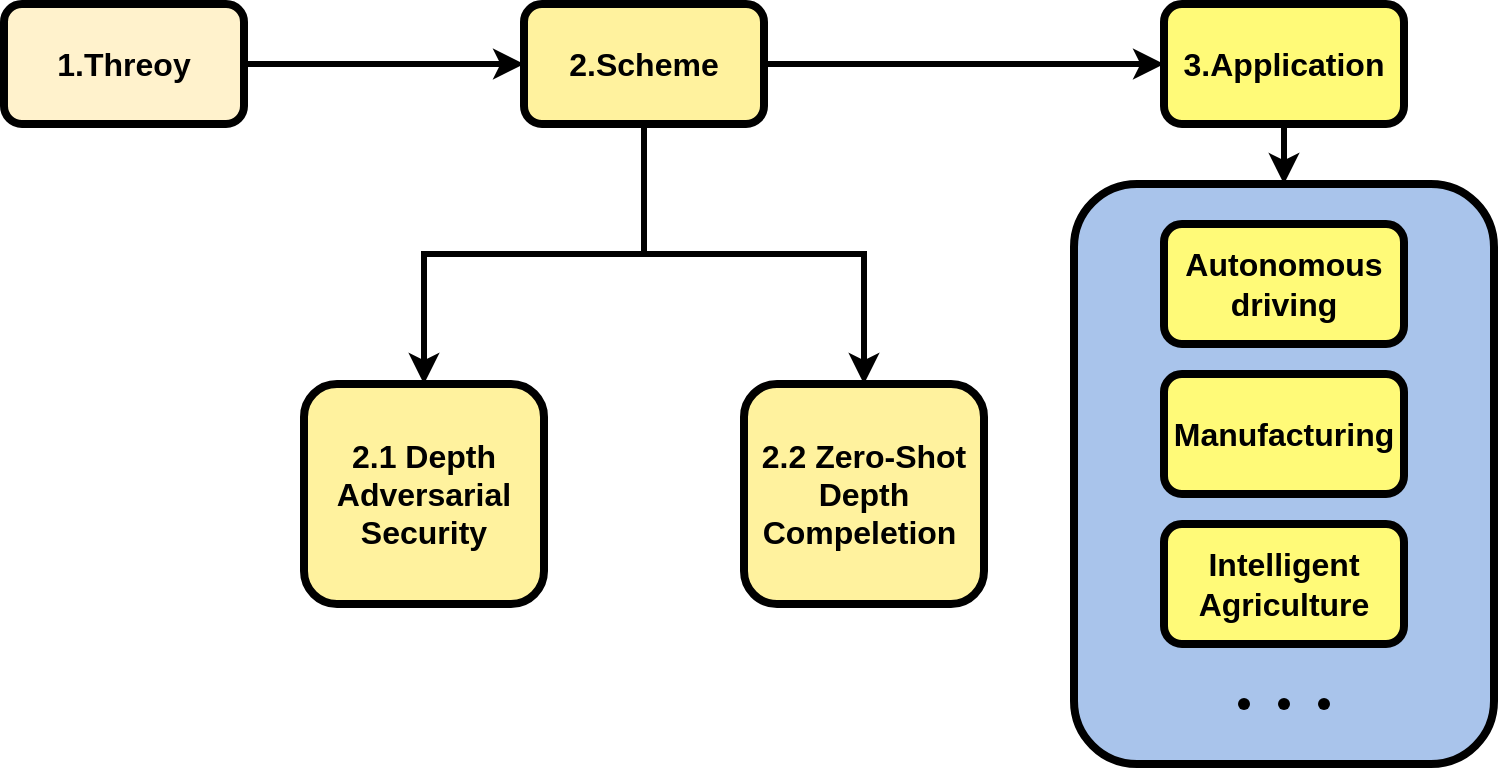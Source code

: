 <mxfile version="22.1.3" type="github">
  <diagram name="第 1 页" id="lQTLDWcY_eZ0sKBOPx8D">
    <mxGraphModel dx="1386" dy="793" grid="1" gridSize="10" guides="1" tooltips="1" connect="1" arrows="1" fold="1" page="1" pageScale="1" pageWidth="827" pageHeight="1169" math="0" shadow="0">
      <root>
        <mxCell id="0" />
        <mxCell id="1" parent="0" />
        <mxCell id="Llqqbq-_5VIP15spKIbY-17" value="" style="rounded=1;whiteSpace=wrap;html=1;strokeWidth=4;fillColor=#A9C4EB;strokeColor=#000000;" vertex="1" parent="1">
          <mxGeometry x="575" y="380" width="210" height="290" as="geometry" />
        </mxCell>
        <mxCell id="Llqqbq-_5VIP15spKIbY-10" style="edgeStyle=orthogonalEdgeStyle;rounded=0;orthogonalLoop=1;jettySize=auto;html=1;exitX=1;exitY=0.5;exitDx=0;exitDy=0;entryX=0;entryY=0.5;entryDx=0;entryDy=0;strokeWidth=3;" edge="1" parent="1" source="Llqqbq-_5VIP15spKIbY-1" target="Llqqbq-_5VIP15spKIbY-2">
          <mxGeometry relative="1" as="geometry" />
        </mxCell>
        <mxCell id="Llqqbq-_5VIP15spKIbY-1" value="&lt;b&gt;&lt;font style=&quot;font-size: 16px;&quot;&gt;1.Threoy&lt;/font&gt;&lt;/b&gt;" style="rounded=1;whiteSpace=wrap;html=1;strokeWidth=4;fillColor=#fff2cc;strokeColor=#000000;" vertex="1" parent="1">
          <mxGeometry x="40" y="290" width="120" height="60" as="geometry" />
        </mxCell>
        <mxCell id="Llqqbq-_5VIP15spKIbY-8" style="edgeStyle=orthogonalEdgeStyle;rounded=0;orthogonalLoop=1;jettySize=auto;html=1;exitX=0.5;exitY=1;exitDx=0;exitDy=0;entryX=0.5;entryY=0;entryDx=0;entryDy=0;strokeWidth=3;" edge="1" parent="1" source="Llqqbq-_5VIP15spKIbY-2" target="Llqqbq-_5VIP15spKIbY-6">
          <mxGeometry relative="1" as="geometry" />
        </mxCell>
        <mxCell id="Llqqbq-_5VIP15spKIbY-9" style="edgeStyle=orthogonalEdgeStyle;rounded=0;orthogonalLoop=1;jettySize=auto;html=1;exitX=0.5;exitY=1;exitDx=0;exitDy=0;entryX=0.5;entryY=0;entryDx=0;entryDy=0;strokeWidth=3;" edge="1" parent="1" source="Llqqbq-_5VIP15spKIbY-2" target="Llqqbq-_5VIP15spKIbY-5">
          <mxGeometry relative="1" as="geometry" />
        </mxCell>
        <mxCell id="Llqqbq-_5VIP15spKIbY-11" style="edgeStyle=orthogonalEdgeStyle;rounded=0;orthogonalLoop=1;jettySize=auto;html=1;exitX=1;exitY=0.5;exitDx=0;exitDy=0;entryX=0;entryY=0.5;entryDx=0;entryDy=0;strokeWidth=3;" edge="1" parent="1" source="Llqqbq-_5VIP15spKIbY-2" target="Llqqbq-_5VIP15spKIbY-4">
          <mxGeometry relative="1" as="geometry" />
        </mxCell>
        <mxCell id="Llqqbq-_5VIP15spKIbY-2" value="&lt;b&gt;&lt;font style=&quot;font-size: 16px;&quot;&gt;2.Scheme&lt;/font&gt;&lt;/b&gt;" style="rounded=1;whiteSpace=wrap;html=1;strokeWidth=4;fillColor=#FFF29E;strokeColor=#000000;" vertex="1" parent="1">
          <mxGeometry x="300" y="290" width="120" height="60" as="geometry" />
        </mxCell>
        <mxCell id="Llqqbq-_5VIP15spKIbY-19" style="edgeStyle=orthogonalEdgeStyle;rounded=0;orthogonalLoop=1;jettySize=auto;html=1;exitX=0.5;exitY=1;exitDx=0;exitDy=0;entryX=0.5;entryY=0;entryDx=0;entryDy=0;strokeWidth=3;" edge="1" parent="1" source="Llqqbq-_5VIP15spKIbY-4" target="Llqqbq-_5VIP15spKIbY-17">
          <mxGeometry relative="1" as="geometry" />
        </mxCell>
        <mxCell id="Llqqbq-_5VIP15spKIbY-4" value="&lt;b&gt;&lt;font style=&quot;font-size: 16px;&quot;&gt;3.Application&lt;/font&gt;&lt;/b&gt;" style="rounded=1;whiteSpace=wrap;html=1;strokeWidth=4;fillColor=#FFFA78;" vertex="1" parent="1">
          <mxGeometry x="620" y="290" width="120" height="60" as="geometry" />
        </mxCell>
        <mxCell id="Llqqbq-_5VIP15spKIbY-5" value="&lt;span style=&quot;font-size: 16px;&quot;&gt;&lt;b&gt;2.2 Zero-Shot&lt;br&gt;Depth&lt;br&gt;Compeletion&amp;nbsp;&lt;/b&gt;&lt;/span&gt;" style="rounded=1;whiteSpace=wrap;html=1;strokeWidth=4;fillColor=#FFF29E;" vertex="1" parent="1">
          <mxGeometry x="410" y="480" width="120" height="110" as="geometry" />
        </mxCell>
        <mxCell id="Llqqbq-_5VIP15spKIbY-6" value="&lt;span style=&quot;font-size: 16px;&quot;&gt;&lt;b&gt;2.1 Depth&lt;br&gt;Adversarial&lt;br&gt;Security&lt;br&gt;&lt;/b&gt;&lt;/span&gt;" style="rounded=1;whiteSpace=wrap;html=1;strokeWidth=4;fillColor=#FFF29E;" vertex="1" parent="1">
          <mxGeometry x="190" y="480" width="120" height="110" as="geometry" />
        </mxCell>
        <mxCell id="Llqqbq-_5VIP15spKIbY-12" value="&lt;span style=&quot;font-size: 16px;&quot;&gt;&lt;b&gt;Autonomous&lt;br&gt;driving&lt;br&gt;&lt;/b&gt;&lt;/span&gt;" style="rounded=1;whiteSpace=wrap;html=1;strokeWidth=4;fillColor=#FFFA78;" vertex="1" parent="1">
          <mxGeometry x="620" y="400" width="120" height="60" as="geometry" />
        </mxCell>
        <mxCell id="Llqqbq-_5VIP15spKIbY-13" value="&lt;b&gt;&lt;font style=&quot;font-size: 16px;&quot;&gt;Manufacturing&lt;/font&gt;&lt;/b&gt;" style="rounded=1;whiteSpace=wrap;html=1;strokeWidth=4;fillColor=#FFFA78;" vertex="1" parent="1">
          <mxGeometry x="620" y="475" width="120" height="60" as="geometry" />
        </mxCell>
        <mxCell id="Llqqbq-_5VIP15spKIbY-14" value="&lt;b&gt;&lt;font style=&quot;font-size: 16px;&quot;&gt;Intelligent&lt;br&gt;Agriculture&lt;br&gt;&lt;/font&gt;&lt;/b&gt;" style="rounded=1;whiteSpace=wrap;html=1;strokeWidth=4;fillColor=#FFFA78;" vertex="1" parent="1">
          <mxGeometry x="620" y="550" width="120" height="60" as="geometry" />
        </mxCell>
        <mxCell id="Llqqbq-_5VIP15spKIbY-23" value="" style="group" vertex="1" connectable="0" parent="1">
          <mxGeometry x="650" y="630" width="60" height="20" as="geometry" />
        </mxCell>
        <mxCell id="Llqqbq-_5VIP15spKIbY-20" value="" style="shape=waypoint;sketch=0;fillStyle=solid;size=6;pointerEvents=1;points=[];fillColor=none;resizable=0;rotatable=0;perimeter=centerPerimeter;snapToPoint=1;" vertex="1" parent="Llqqbq-_5VIP15spKIbY-23">
          <mxGeometry width="20" height="20" as="geometry" />
        </mxCell>
        <mxCell id="Llqqbq-_5VIP15spKIbY-21" value="" style="shape=waypoint;sketch=0;fillStyle=solid;size=6;pointerEvents=1;points=[];fillColor=none;resizable=0;rotatable=0;perimeter=centerPerimeter;snapToPoint=1;" vertex="1" parent="Llqqbq-_5VIP15spKIbY-23">
          <mxGeometry x="20" width="20" height="20" as="geometry" />
        </mxCell>
        <mxCell id="Llqqbq-_5VIP15spKIbY-22" value="" style="shape=waypoint;sketch=0;fillStyle=solid;size=6;pointerEvents=1;points=[];fillColor=none;resizable=0;rotatable=0;perimeter=centerPerimeter;snapToPoint=1;" vertex="1" parent="Llqqbq-_5VIP15spKIbY-23">
          <mxGeometry x="40" width="20" height="20" as="geometry" />
        </mxCell>
      </root>
    </mxGraphModel>
  </diagram>
</mxfile>
